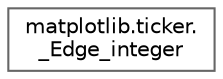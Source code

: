 digraph "Graphical Class Hierarchy"
{
 // LATEX_PDF_SIZE
  bgcolor="transparent";
  edge [fontname=Helvetica,fontsize=10,labelfontname=Helvetica,labelfontsize=10];
  node [fontname=Helvetica,fontsize=10,shape=box,height=0.2,width=0.4];
  rankdir="LR";
  Node0 [id="Node000000",label="matplotlib.ticker.\l_Edge_integer",height=0.2,width=0.4,color="grey40", fillcolor="white", style="filled",URL="$d1/d6d/classmatplotlib_1_1ticker_1_1__Edge__integer.html",tooltip=" "];
}
